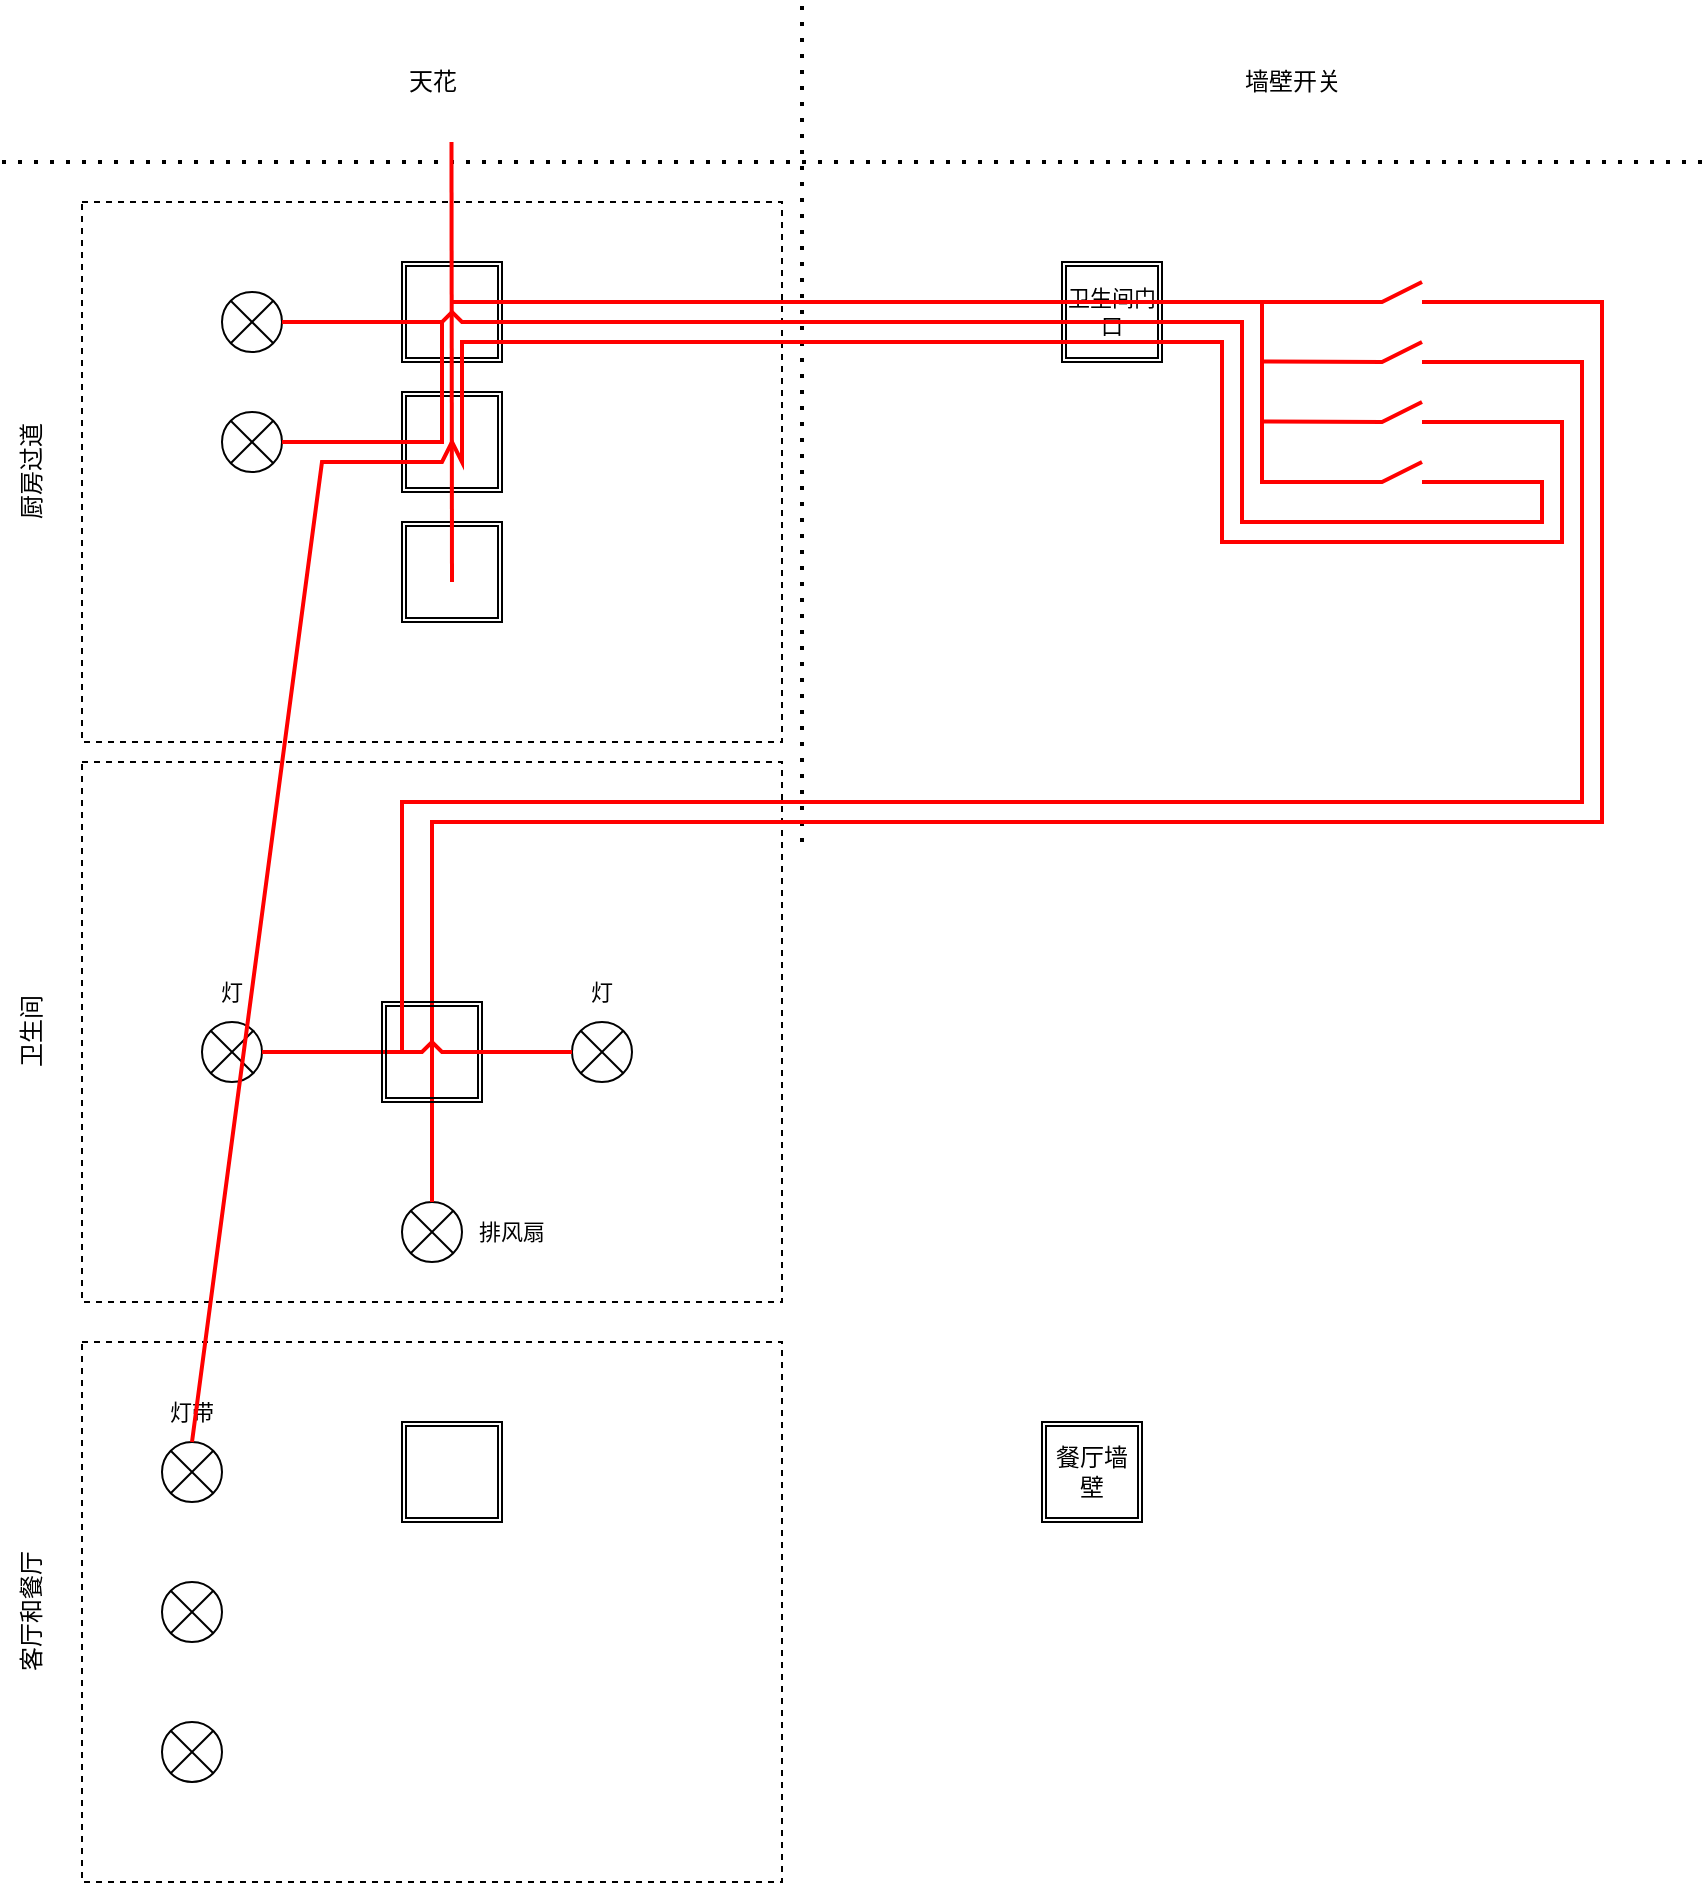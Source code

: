 <mxfile version="20.2.6" type="github">
  <diagram id="rTlfoWxQpPeoWhK9-V48" name="Page-1">
    <mxGraphModel dx="1619" dy="1632" grid="1" gridSize="10" guides="1" tooltips="1" connect="1" arrows="1" fold="1" page="1" pageScale="1" pageWidth="850" pageHeight="1100" math="0" shadow="0">
      <root>
        <mxCell id="0" />
        <mxCell id="1" parent="0" />
        <mxCell id="8kAA2Tu8r73QqAZFtogS-36" value="" style="verticalLabelPosition=bottom;verticalAlign=top;html=1;shape=mxgraph.basic.rect;fillColor2=none;strokeWidth=1;size=20;indent=5;fillColor=none;dashed=1;" vertex="1" parent="1">
          <mxGeometry x="40" y="670" width="350" height="270" as="geometry" />
        </mxCell>
        <mxCell id="8kAA2Tu8r73QqAZFtogS-14" value="" style="verticalLabelPosition=bottom;verticalAlign=top;html=1;shape=mxgraph.basic.rect;fillColor2=none;strokeWidth=1;size=20;indent=5;fillColor=none;dashed=1;" vertex="1" parent="1">
          <mxGeometry x="40" y="380" width="350" height="270" as="geometry" />
        </mxCell>
        <mxCell id="8kAA2Tu8r73QqAZFtogS-1" value="" style="endArrow=none;dashed=1;html=1;dashPattern=1 3;strokeWidth=2;rounded=0;" edge="1" parent="1">
          <mxGeometry width="50" height="50" relative="1" as="geometry">
            <mxPoint x="400" y="420" as="sourcePoint" />
            <mxPoint x="400" as="targetPoint" />
          </mxGeometry>
        </mxCell>
        <mxCell id="8kAA2Tu8r73QqAZFtogS-2" value="" style="endArrow=none;dashed=1;html=1;dashPattern=1 3;strokeWidth=2;rounded=0;" edge="1" parent="1">
          <mxGeometry width="50" height="50" relative="1" as="geometry">
            <mxPoint y="80" as="sourcePoint" />
            <mxPoint x="850" y="80" as="targetPoint" />
          </mxGeometry>
        </mxCell>
        <mxCell id="8kAA2Tu8r73QqAZFtogS-3" value="天花" style="text;html=1;align=center;verticalAlign=middle;resizable=0;points=[];autosize=1;strokeColor=none;fillColor=none;" vertex="1" parent="1">
          <mxGeometry x="190" y="25" width="50" height="30" as="geometry" />
        </mxCell>
        <mxCell id="8kAA2Tu8r73QqAZFtogS-4" value="墙壁开关" style="text;html=1;align=center;verticalAlign=middle;resizable=0;points=[];autosize=1;strokeColor=none;fillColor=none;" vertex="1" parent="1">
          <mxGeometry x="610" y="25" width="70" height="30" as="geometry" />
        </mxCell>
        <mxCell id="8kAA2Tu8r73QqAZFtogS-5" value="" style="verticalLabelPosition=bottom;verticalAlign=top;html=1;shape=mxgraph.basic.rect;fillColor2=none;strokeWidth=1;size=20;indent=5;fillColor=none;dashed=1;" vertex="1" parent="1">
          <mxGeometry x="40" y="100" width="350" height="270" as="geometry" />
        </mxCell>
        <mxCell id="8kAA2Tu8r73QqAZFtogS-6" value="厨房过道" style="text;html=1;align=center;verticalAlign=middle;resizable=0;points=[];autosize=1;strokeColor=none;fillColor=none;rotation=-90;" vertex="1" parent="1">
          <mxGeometry x="-20" y="220" width="70" height="30" as="geometry" />
        </mxCell>
        <mxCell id="8kAA2Tu8r73QqAZFtogS-7" value="" style="shape=sumEllipse;perimeter=ellipsePerimeter;whiteSpace=wrap;html=1;backgroundOutline=1;fillColor=none;" vertex="1" parent="1">
          <mxGeometry x="110" y="145" width="30" height="30" as="geometry" />
        </mxCell>
        <mxCell id="8kAA2Tu8r73QqAZFtogS-9" value="" style="shape=ext;double=1;whiteSpace=wrap;html=1;aspect=fixed;fillColor=none;flipV=1;" vertex="1" parent="1">
          <mxGeometry x="200" y="130" width="50" height="50" as="geometry" />
        </mxCell>
        <mxCell id="8kAA2Tu8r73QqAZFtogS-12" value="" style="shape=sumEllipse;perimeter=ellipsePerimeter;whiteSpace=wrap;html=1;backgroundOutline=1;fillColor=none;" vertex="1" parent="1">
          <mxGeometry x="110" y="205" width="30" height="30" as="geometry" />
        </mxCell>
        <mxCell id="8kAA2Tu8r73QqAZFtogS-13" value="" style="shape=sumEllipse;perimeter=ellipsePerimeter;whiteSpace=wrap;html=1;backgroundOutline=1;fillColor=none;" vertex="1" parent="1">
          <mxGeometry x="80" y="720" width="30" height="30" as="geometry" />
        </mxCell>
        <mxCell id="8kAA2Tu8r73QqAZFtogS-15" value="卫生间" style="text;html=1;align=center;verticalAlign=middle;resizable=0;points=[];autosize=1;strokeColor=none;fillColor=none;rotation=-90;" vertex="1" parent="1">
          <mxGeometry x="-15" y="500" width="60" height="30" as="geometry" />
        </mxCell>
        <mxCell id="8kAA2Tu8r73QqAZFtogS-17" value="" style="shape=sumEllipse;perimeter=ellipsePerimeter;whiteSpace=wrap;html=1;backgroundOutline=1;fillColor=none;" vertex="1" parent="1">
          <mxGeometry x="100" y="510" width="30" height="30" as="geometry" />
        </mxCell>
        <mxCell id="8kAA2Tu8r73QqAZFtogS-18" value="" style="shape=sumEllipse;perimeter=ellipsePerimeter;whiteSpace=wrap;html=1;backgroundOutline=1;fillColor=none;" vertex="1" parent="1">
          <mxGeometry x="200" y="600" width="30" height="30" as="geometry" />
        </mxCell>
        <mxCell id="8kAA2Tu8r73QqAZFtogS-19" value="&lt;font style=&quot;font-size: 11px;&quot;&gt;卫生间门口&lt;/font&gt;" style="shape=ext;double=1;whiteSpace=wrap;html=1;aspect=fixed;fillColor=none;flipV=1;fontSize=5;" vertex="1" parent="1">
          <mxGeometry x="530" y="130" width="50" height="50" as="geometry" />
        </mxCell>
        <mxCell id="8kAA2Tu8r73QqAZFtogS-20" value="" style="shape=ext;double=1;whiteSpace=wrap;html=1;aspect=fixed;fillColor=none;flipV=1;" vertex="1" parent="1">
          <mxGeometry x="200" y="195" width="50" height="50" as="geometry" />
        </mxCell>
        <mxCell id="8kAA2Tu8r73QqAZFtogS-21" value="" style="shape=ext;double=1;whiteSpace=wrap;html=1;aspect=fixed;fillColor=none;flipV=1;" vertex="1" parent="1">
          <mxGeometry x="200" y="260" width="50" height="50" as="geometry" />
        </mxCell>
        <mxCell id="8kAA2Tu8r73QqAZFtogS-23" value="" style="endArrow=none;html=1;rounded=0;fontSize=11;strokeColor=#FF0000;strokeWidth=2;entryX=0.5;entryY=0.4;entryDx=0;entryDy=0;entryPerimeter=0;" edge="1" parent="1" target="8kAA2Tu8r73QqAZFtogS-21">
          <mxGeometry width="50" height="50" relative="1" as="geometry">
            <mxPoint x="224.74" y="70" as="sourcePoint" />
            <mxPoint x="225" y="280" as="targetPoint" />
          </mxGeometry>
        </mxCell>
        <mxCell id="8kAA2Tu8r73QqAZFtogS-24" value="" style="endArrow=none;html=1;rounded=0;fontSize=11;strokeColor=#FF0000;strokeWidth=2;" edge="1" parent="1">
          <mxGeometry x="40" y="100" width="50" height="50" relative="1" as="geometry">
            <mxPoint x="225" y="150" as="sourcePoint" />
            <mxPoint x="710" y="230" as="targetPoint" />
            <Array as="points">
              <mxPoint x="630" y="150" />
              <mxPoint x="630" y="240" />
              <mxPoint x="690" y="240" />
            </Array>
          </mxGeometry>
        </mxCell>
        <mxCell id="8kAA2Tu8r73QqAZFtogS-25" value="" style="endArrow=none;html=1;rounded=0;fontSize=11;strokeColor=#FF0000;strokeWidth=2;" edge="1" parent="1">
          <mxGeometry width="50" height="50" relative="1" as="geometry">
            <mxPoint x="630" y="150" as="sourcePoint" />
            <mxPoint x="710" y="140" as="targetPoint" />
            <Array as="points">
              <mxPoint x="690" y="150" />
            </Array>
          </mxGeometry>
        </mxCell>
        <mxCell id="8kAA2Tu8r73QqAZFtogS-26" value="" style="endArrow=none;html=1;rounded=0;fontSize=11;strokeColor=#FF0000;strokeWidth=2;" edge="1" parent="1">
          <mxGeometry width="50" height="50" relative="1" as="geometry">
            <mxPoint x="630" y="179.79" as="sourcePoint" />
            <mxPoint x="710" y="170" as="targetPoint" />
            <Array as="points">
              <mxPoint x="690" y="180" />
            </Array>
          </mxGeometry>
        </mxCell>
        <mxCell id="8kAA2Tu8r73QqAZFtogS-28" value="" style="shape=sumEllipse;perimeter=ellipsePerimeter;whiteSpace=wrap;html=1;backgroundOutline=1;fillColor=none;" vertex="1" parent="1">
          <mxGeometry x="285" y="510" width="30" height="30" as="geometry" />
        </mxCell>
        <mxCell id="8kAA2Tu8r73QqAZFtogS-31" value="" style="endArrow=none;html=1;rounded=0;fontSize=11;strokeColor=#FF0000;strokeWidth=2;exitX=1;exitY=0.5;exitDx=0;exitDy=0;entryX=0.2;entryY=0.5;entryDx=0;entryDy=0;entryPerimeter=0;" edge="1" parent="1" source="8kAA2Tu8r73QqAZFtogS-17" target="8kAA2Tu8r73QqAZFtogS-37">
          <mxGeometry width="50" height="50" relative="1" as="geometry">
            <mxPoint x="141" y="495" as="sourcePoint" />
            <mxPoint x="160" y="495" as="targetPoint" />
          </mxGeometry>
        </mxCell>
        <mxCell id="8kAA2Tu8r73QqAZFtogS-32" value="" style="endArrow=none;html=1;rounded=0;fontSize=11;strokeColor=#FF0000;strokeWidth=2;entryX=0.5;entryY=0;entryDx=0;entryDy=0;" edge="1" parent="1" target="8kAA2Tu8r73QqAZFtogS-18">
          <mxGeometry width="50" height="50" relative="1" as="geometry">
            <mxPoint x="710" y="150.0" as="sourcePoint" />
            <mxPoint x="179.0" y="495" as="targetPoint" />
            <Array as="points">
              <mxPoint x="800" y="150" />
              <mxPoint x="800" y="410" />
              <mxPoint x="215" y="410" />
              <mxPoint x="215" y="520" />
            </Array>
          </mxGeometry>
        </mxCell>
        <mxCell id="8kAA2Tu8r73QqAZFtogS-33" value="排风扇" style="text;html=1;strokeColor=none;fillColor=none;align=center;verticalAlign=middle;whiteSpace=wrap;rounded=0;dashed=1;fontSize=11;" vertex="1" parent="1">
          <mxGeometry x="225" y="600" width="60" height="30" as="geometry" />
        </mxCell>
        <mxCell id="8kAA2Tu8r73QqAZFtogS-34" value="" style="endArrow=none;html=1;fontSize=11;strokeColor=#FF0000;strokeWidth=2;exitX=1;exitY=0.5;exitDx=0;exitDy=0;rounded=0;" edge="1" parent="1" source="8kAA2Tu8r73QqAZFtogS-12">
          <mxGeometry width="50" height="50" relative="1" as="geometry">
            <mxPoint x="125" y="210" as="sourcePoint" />
            <mxPoint x="710" y="240" as="targetPoint" />
            <Array as="points">
              <mxPoint x="160" y="220" />
              <mxPoint x="220" y="220" />
              <mxPoint x="220" y="160" />
              <mxPoint x="225" y="155" />
              <mxPoint x="230" y="160" />
              <mxPoint x="620" y="160" />
              <mxPoint x="620" y="260" />
              <mxPoint x="770" y="260" />
              <mxPoint x="770" y="240" />
            </Array>
          </mxGeometry>
        </mxCell>
        <mxCell id="8kAA2Tu8r73QqAZFtogS-35" value="" style="endArrow=none;html=1;rounded=0;fontSize=11;strokeColor=#FF0000;strokeWidth=2;entryX=1;entryY=0.5;entryDx=0;entryDy=0;" edge="1" parent="1" target="8kAA2Tu8r73QqAZFtogS-7">
          <mxGeometry width="50" height="50" relative="1" as="geometry">
            <mxPoint x="220" y="160" as="sourcePoint" />
            <mxPoint x="125" y="210" as="targetPoint" />
            <Array as="points">
              <mxPoint x="150" y="160" />
            </Array>
          </mxGeometry>
        </mxCell>
        <mxCell id="8kAA2Tu8r73QqAZFtogS-37" value="" style="shape=ext;double=1;whiteSpace=wrap;html=1;aspect=fixed;fillColor=none;flipV=1;" vertex="1" parent="1">
          <mxGeometry x="190" y="500" width="50" height="50" as="geometry" />
        </mxCell>
        <mxCell id="8kAA2Tu8r73QqAZFtogS-27" value="" style="endArrow=none;html=1;rounded=0;fontSize=11;strokeColor=#FF0000;strokeWidth=2;entryX=0;entryY=0.5;entryDx=0;entryDy=0;" edge="1" parent="1" target="8kAA2Tu8r73QqAZFtogS-28">
          <mxGeometry width="50" height="50" relative="1" as="geometry">
            <mxPoint x="710" y="180" as="sourcePoint" />
            <mxPoint x="770" y="150" as="targetPoint" />
            <Array as="points">
              <mxPoint x="790" y="180" />
              <mxPoint x="790" y="400" />
              <mxPoint x="200" y="400" />
              <mxPoint x="200" y="525" />
              <mxPoint x="210" y="525" />
              <mxPoint x="215" y="520" />
              <mxPoint x="220" y="525" />
            </Array>
          </mxGeometry>
        </mxCell>
        <mxCell id="8kAA2Tu8r73QqAZFtogS-38" value="灯" style="text;html=1;strokeColor=none;fillColor=none;align=center;verticalAlign=middle;whiteSpace=wrap;rounded=0;dashed=1;fontSize=11;" vertex="1" parent="1">
          <mxGeometry x="270" y="480" width="60" height="30" as="geometry" />
        </mxCell>
        <mxCell id="8kAA2Tu8r73QqAZFtogS-39" value="灯" style="text;html=1;strokeColor=none;fillColor=none;align=center;verticalAlign=middle;whiteSpace=wrap;rounded=0;dashed=1;fontSize=11;" vertex="1" parent="1">
          <mxGeometry x="85" y="480" width="60" height="30" as="geometry" />
        </mxCell>
        <mxCell id="8kAA2Tu8r73QqAZFtogS-40" value="" style="shape=ext;double=1;whiteSpace=wrap;html=1;aspect=fixed;fillColor=none;flipV=1;" vertex="1" parent="1">
          <mxGeometry x="200" y="710" width="50" height="50" as="geometry" />
        </mxCell>
        <mxCell id="8kAA2Tu8r73QqAZFtogS-41" value="餐厅墙壁" style="shape=ext;double=1;whiteSpace=wrap;html=1;aspect=fixed;fillColor=none;flipV=1;" vertex="1" parent="1">
          <mxGeometry x="520" y="710" width="50" height="50" as="geometry" />
        </mxCell>
        <mxCell id="8kAA2Tu8r73QqAZFtogS-42" value="客厅和餐厅" style="text;html=1;align=center;verticalAlign=middle;resizable=0;points=[];autosize=1;strokeColor=none;fillColor=none;rotation=-90;" vertex="1" parent="1">
          <mxGeometry x="-25" y="790" width="80" height="30" as="geometry" />
        </mxCell>
        <mxCell id="8kAA2Tu8r73QqAZFtogS-43" value="" style="shape=sumEllipse;perimeter=ellipsePerimeter;whiteSpace=wrap;html=1;backgroundOutline=1;fillColor=none;" vertex="1" parent="1">
          <mxGeometry x="80" y="790" width="30" height="30" as="geometry" />
        </mxCell>
        <mxCell id="8kAA2Tu8r73QqAZFtogS-44" value="" style="shape=sumEllipse;perimeter=ellipsePerimeter;whiteSpace=wrap;html=1;backgroundOutline=1;fillColor=none;" vertex="1" parent="1">
          <mxGeometry x="80" y="860" width="30" height="30" as="geometry" />
        </mxCell>
        <mxCell id="8kAA2Tu8r73QqAZFtogS-45" value="灯带" style="text;html=1;strokeColor=none;fillColor=none;align=center;verticalAlign=middle;whiteSpace=wrap;rounded=0;dashed=1;fontSize=11;" vertex="1" parent="1">
          <mxGeometry x="65" y="690" width="60" height="30" as="geometry" />
        </mxCell>
        <mxCell id="8kAA2Tu8r73QqAZFtogS-46" value="" style="endArrow=none;html=1;rounded=0;fontSize=11;strokeColor=#FF0000;strokeWidth=2;" edge="1" parent="1">
          <mxGeometry width="50" height="50" relative="1" as="geometry">
            <mxPoint x="630" y="209.79" as="sourcePoint" />
            <mxPoint x="710" y="200.0" as="targetPoint" />
            <Array as="points">
              <mxPoint x="690" y="210" />
            </Array>
          </mxGeometry>
        </mxCell>
        <mxCell id="8kAA2Tu8r73QqAZFtogS-47" value="" style="endArrow=none;html=1;fontSize=11;strokeColor=#FF0000;strokeWidth=2;rounded=0;exitX=0.5;exitY=1;exitDx=0;exitDy=0;" edge="1" parent="1" source="8kAA2Tu8r73QqAZFtogS-45">
          <mxGeometry width="50" height="50" relative="1" as="geometry">
            <mxPoint x="149" y="291" as="sourcePoint" />
            <mxPoint x="710" y="210.0" as="targetPoint" />
            <Array as="points">
              <mxPoint x="160" y="230" />
              <mxPoint x="220" y="230" />
              <mxPoint x="225" y="220" />
              <mxPoint x="230" y="230" />
              <mxPoint x="230" y="170" />
              <mxPoint x="610" y="170" />
              <mxPoint x="610" y="270" />
              <mxPoint x="780" y="270" />
              <mxPoint x="780" y="210" />
            </Array>
          </mxGeometry>
        </mxCell>
      </root>
    </mxGraphModel>
  </diagram>
</mxfile>
